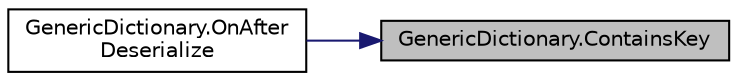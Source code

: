 digraph "GenericDictionary.ContainsKey"
{
 // INTERACTIVE_SVG=YES
 // LATEX_PDF_SIZE
  edge [fontname="Helvetica",fontsize="10",labelfontname="Helvetica",labelfontsize="10"];
  node [fontname="Helvetica",fontsize="10",shape=record];
  rankdir="RL";
  Node1 [label="GenericDictionary.ContainsKey",height=0.2,width=0.4,color="black", fillcolor="grey75", style="filled", fontcolor="black",tooltip=" "];
  Node1 -> Node2 [dir="back",color="midnightblue",fontsize="10",style="solid",fontname="Helvetica"];
  Node2 [label="GenericDictionary.OnAfter\lDeserialize",height=0.2,width=0.4,color="black", fillcolor="white", style="filled",URL="$class_generic_dictionary.html#aa7e3c7674d72aa09908d823828bfe9a0",tooltip=" "];
}
